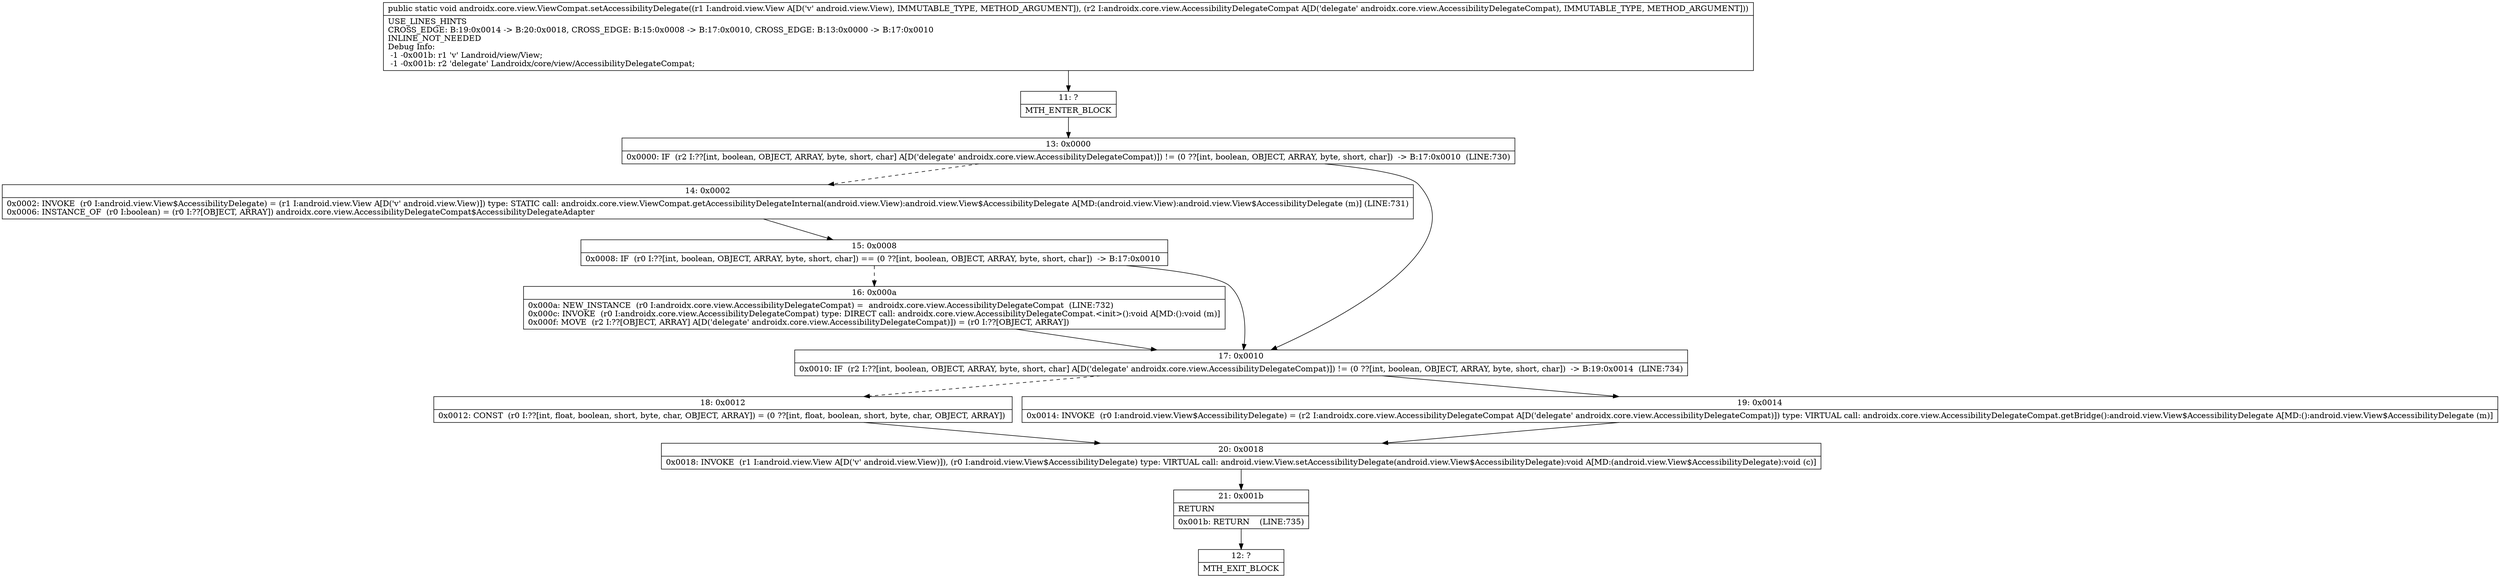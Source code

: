 digraph "CFG forandroidx.core.view.ViewCompat.setAccessibilityDelegate(Landroid\/view\/View;Landroidx\/core\/view\/AccessibilityDelegateCompat;)V" {
Node_11 [shape=record,label="{11\:\ ?|MTH_ENTER_BLOCK\l}"];
Node_13 [shape=record,label="{13\:\ 0x0000|0x0000: IF  (r2 I:??[int, boolean, OBJECT, ARRAY, byte, short, char] A[D('delegate' androidx.core.view.AccessibilityDelegateCompat)]) != (0 ??[int, boolean, OBJECT, ARRAY, byte, short, char])  \-\> B:17:0x0010  (LINE:730)\l}"];
Node_14 [shape=record,label="{14\:\ 0x0002|0x0002: INVOKE  (r0 I:android.view.View$AccessibilityDelegate) = (r1 I:android.view.View A[D('v' android.view.View)]) type: STATIC call: androidx.core.view.ViewCompat.getAccessibilityDelegateInternal(android.view.View):android.view.View$AccessibilityDelegate A[MD:(android.view.View):android.view.View$AccessibilityDelegate (m)] (LINE:731)\l0x0006: INSTANCE_OF  (r0 I:boolean) = (r0 I:??[OBJECT, ARRAY]) androidx.core.view.AccessibilityDelegateCompat$AccessibilityDelegateAdapter \l}"];
Node_15 [shape=record,label="{15\:\ 0x0008|0x0008: IF  (r0 I:??[int, boolean, OBJECT, ARRAY, byte, short, char]) == (0 ??[int, boolean, OBJECT, ARRAY, byte, short, char])  \-\> B:17:0x0010 \l}"];
Node_16 [shape=record,label="{16\:\ 0x000a|0x000a: NEW_INSTANCE  (r0 I:androidx.core.view.AccessibilityDelegateCompat) =  androidx.core.view.AccessibilityDelegateCompat  (LINE:732)\l0x000c: INVOKE  (r0 I:androidx.core.view.AccessibilityDelegateCompat) type: DIRECT call: androidx.core.view.AccessibilityDelegateCompat.\<init\>():void A[MD:():void (m)]\l0x000f: MOVE  (r2 I:??[OBJECT, ARRAY] A[D('delegate' androidx.core.view.AccessibilityDelegateCompat)]) = (r0 I:??[OBJECT, ARRAY]) \l}"];
Node_17 [shape=record,label="{17\:\ 0x0010|0x0010: IF  (r2 I:??[int, boolean, OBJECT, ARRAY, byte, short, char] A[D('delegate' androidx.core.view.AccessibilityDelegateCompat)]) != (0 ??[int, boolean, OBJECT, ARRAY, byte, short, char])  \-\> B:19:0x0014  (LINE:734)\l}"];
Node_18 [shape=record,label="{18\:\ 0x0012|0x0012: CONST  (r0 I:??[int, float, boolean, short, byte, char, OBJECT, ARRAY]) = (0 ??[int, float, boolean, short, byte, char, OBJECT, ARRAY]) \l}"];
Node_20 [shape=record,label="{20\:\ 0x0018|0x0018: INVOKE  (r1 I:android.view.View A[D('v' android.view.View)]), (r0 I:android.view.View$AccessibilityDelegate) type: VIRTUAL call: android.view.View.setAccessibilityDelegate(android.view.View$AccessibilityDelegate):void A[MD:(android.view.View$AccessibilityDelegate):void (c)]\l}"];
Node_21 [shape=record,label="{21\:\ 0x001b|RETURN\l|0x001b: RETURN    (LINE:735)\l}"];
Node_12 [shape=record,label="{12\:\ ?|MTH_EXIT_BLOCK\l}"];
Node_19 [shape=record,label="{19\:\ 0x0014|0x0014: INVOKE  (r0 I:android.view.View$AccessibilityDelegate) = (r2 I:androidx.core.view.AccessibilityDelegateCompat A[D('delegate' androidx.core.view.AccessibilityDelegateCompat)]) type: VIRTUAL call: androidx.core.view.AccessibilityDelegateCompat.getBridge():android.view.View$AccessibilityDelegate A[MD:():android.view.View$AccessibilityDelegate (m)]\l}"];
MethodNode[shape=record,label="{public static void androidx.core.view.ViewCompat.setAccessibilityDelegate((r1 I:android.view.View A[D('v' android.view.View), IMMUTABLE_TYPE, METHOD_ARGUMENT]), (r2 I:androidx.core.view.AccessibilityDelegateCompat A[D('delegate' androidx.core.view.AccessibilityDelegateCompat), IMMUTABLE_TYPE, METHOD_ARGUMENT]))  | USE_LINES_HINTS\lCROSS_EDGE: B:19:0x0014 \-\> B:20:0x0018, CROSS_EDGE: B:15:0x0008 \-\> B:17:0x0010, CROSS_EDGE: B:13:0x0000 \-\> B:17:0x0010\lINLINE_NOT_NEEDED\lDebug Info:\l  \-1 \-0x001b: r1 'v' Landroid\/view\/View;\l  \-1 \-0x001b: r2 'delegate' Landroidx\/core\/view\/AccessibilityDelegateCompat;\l}"];
MethodNode -> Node_11;Node_11 -> Node_13;
Node_13 -> Node_14[style=dashed];
Node_13 -> Node_17;
Node_14 -> Node_15;
Node_15 -> Node_16[style=dashed];
Node_15 -> Node_17;
Node_16 -> Node_17;
Node_17 -> Node_18[style=dashed];
Node_17 -> Node_19;
Node_18 -> Node_20;
Node_20 -> Node_21;
Node_21 -> Node_12;
Node_19 -> Node_20;
}

